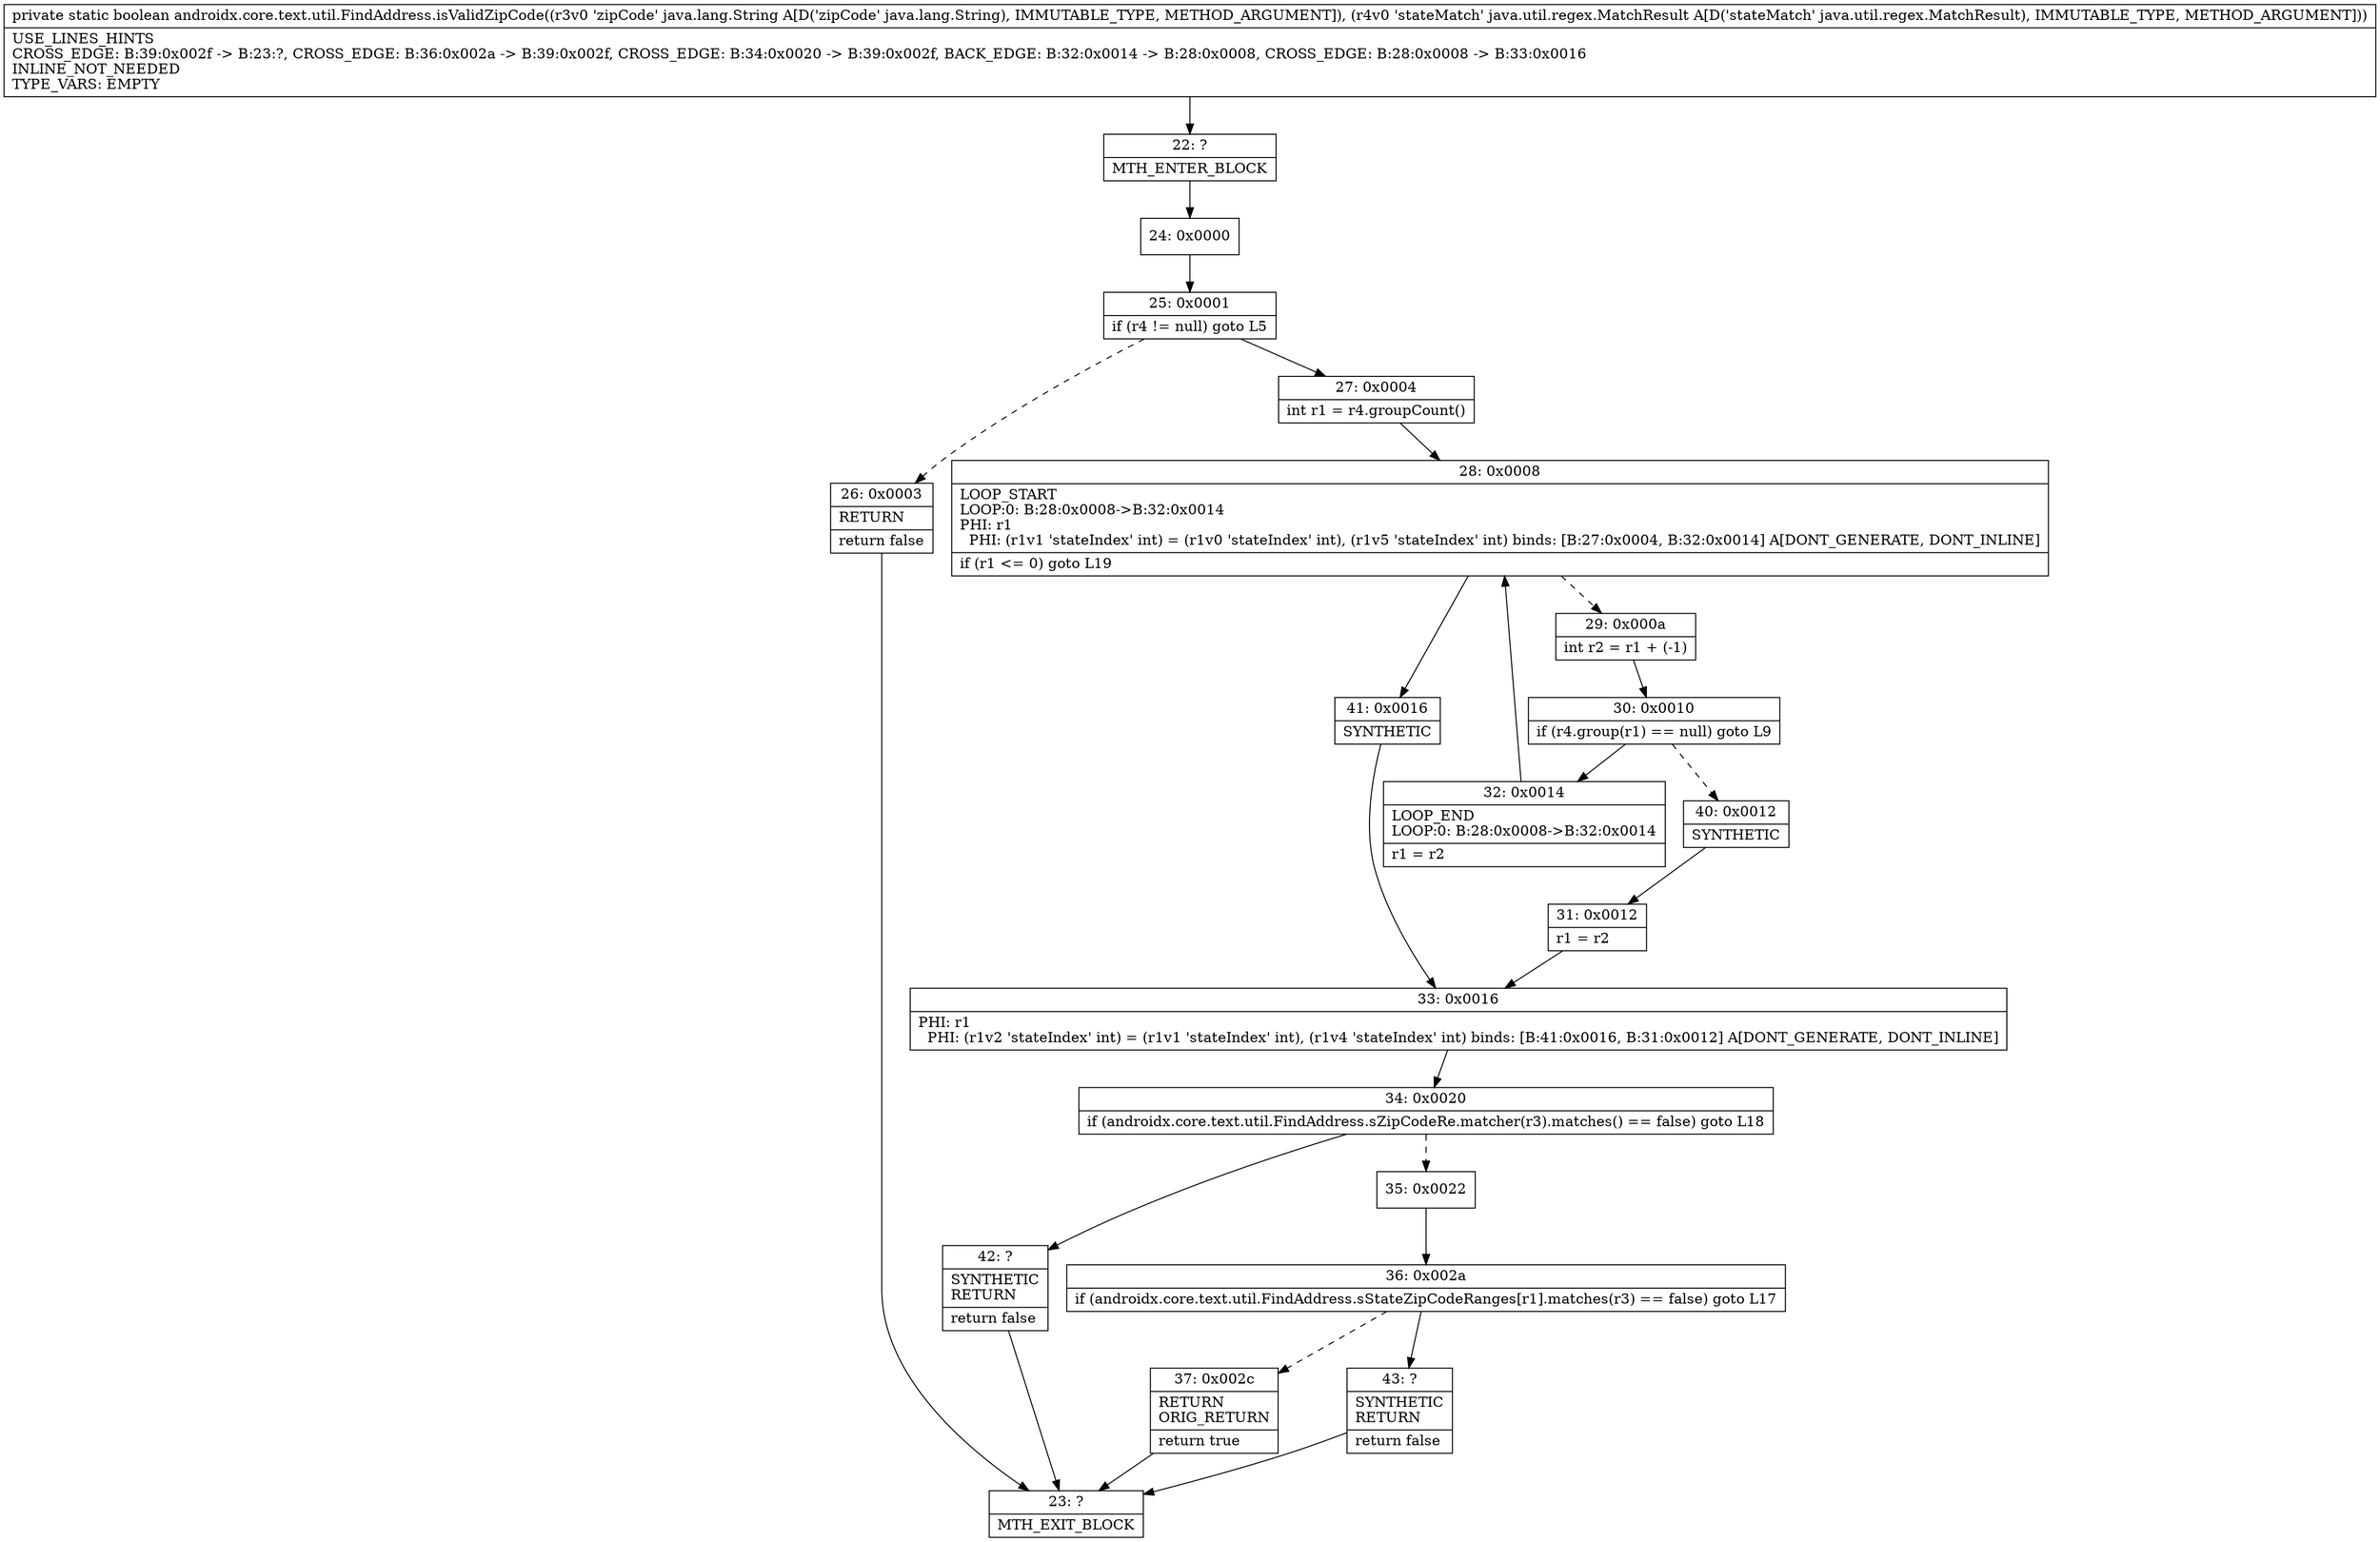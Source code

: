 digraph "CFG forandroidx.core.text.util.FindAddress.isValidZipCode(Ljava\/lang\/String;Ljava\/util\/regex\/MatchResult;)Z" {
Node_22 [shape=record,label="{22\:\ ?|MTH_ENTER_BLOCK\l}"];
Node_24 [shape=record,label="{24\:\ 0x0000}"];
Node_25 [shape=record,label="{25\:\ 0x0001|if (r4 != null) goto L5\l}"];
Node_26 [shape=record,label="{26\:\ 0x0003|RETURN\l|return false\l}"];
Node_23 [shape=record,label="{23\:\ ?|MTH_EXIT_BLOCK\l}"];
Node_27 [shape=record,label="{27\:\ 0x0004|int r1 = r4.groupCount()\l}"];
Node_28 [shape=record,label="{28\:\ 0x0008|LOOP_START\lLOOP:0: B:28:0x0008\-\>B:32:0x0014\lPHI: r1 \l  PHI: (r1v1 'stateIndex' int) = (r1v0 'stateIndex' int), (r1v5 'stateIndex' int) binds: [B:27:0x0004, B:32:0x0014] A[DONT_GENERATE, DONT_INLINE]\l|if (r1 \<= 0) goto L19\l}"];
Node_29 [shape=record,label="{29\:\ 0x000a|int r2 = r1 + (\-1)\l}"];
Node_30 [shape=record,label="{30\:\ 0x0010|if (r4.group(r1) == null) goto L9\l}"];
Node_32 [shape=record,label="{32\:\ 0x0014|LOOP_END\lLOOP:0: B:28:0x0008\-\>B:32:0x0014\l|r1 = r2\l}"];
Node_40 [shape=record,label="{40\:\ 0x0012|SYNTHETIC\l}"];
Node_31 [shape=record,label="{31\:\ 0x0012|r1 = r2\l}"];
Node_33 [shape=record,label="{33\:\ 0x0016|PHI: r1 \l  PHI: (r1v2 'stateIndex' int) = (r1v1 'stateIndex' int), (r1v4 'stateIndex' int) binds: [B:41:0x0016, B:31:0x0012] A[DONT_GENERATE, DONT_INLINE]\l}"];
Node_34 [shape=record,label="{34\:\ 0x0020|if (androidx.core.text.util.FindAddress.sZipCodeRe.matcher(r3).matches() == false) goto L18\l}"];
Node_35 [shape=record,label="{35\:\ 0x0022}"];
Node_36 [shape=record,label="{36\:\ 0x002a|if (androidx.core.text.util.FindAddress.sStateZipCodeRanges[r1].matches(r3) == false) goto L17\l}"];
Node_37 [shape=record,label="{37\:\ 0x002c|RETURN\lORIG_RETURN\l|return true\l}"];
Node_43 [shape=record,label="{43\:\ ?|SYNTHETIC\lRETURN\l|return false\l}"];
Node_42 [shape=record,label="{42\:\ ?|SYNTHETIC\lRETURN\l|return false\l}"];
Node_41 [shape=record,label="{41\:\ 0x0016|SYNTHETIC\l}"];
MethodNode[shape=record,label="{private static boolean androidx.core.text.util.FindAddress.isValidZipCode((r3v0 'zipCode' java.lang.String A[D('zipCode' java.lang.String), IMMUTABLE_TYPE, METHOD_ARGUMENT]), (r4v0 'stateMatch' java.util.regex.MatchResult A[D('stateMatch' java.util.regex.MatchResult), IMMUTABLE_TYPE, METHOD_ARGUMENT]))  | USE_LINES_HINTS\lCROSS_EDGE: B:39:0x002f \-\> B:23:?, CROSS_EDGE: B:36:0x002a \-\> B:39:0x002f, CROSS_EDGE: B:34:0x0020 \-\> B:39:0x002f, BACK_EDGE: B:32:0x0014 \-\> B:28:0x0008, CROSS_EDGE: B:28:0x0008 \-\> B:33:0x0016\lINLINE_NOT_NEEDED\lTYPE_VARS: EMPTY\l}"];
MethodNode -> Node_22;Node_22 -> Node_24;
Node_24 -> Node_25;
Node_25 -> Node_26[style=dashed];
Node_25 -> Node_27;
Node_26 -> Node_23;
Node_27 -> Node_28;
Node_28 -> Node_29[style=dashed];
Node_28 -> Node_41;
Node_29 -> Node_30;
Node_30 -> Node_32;
Node_30 -> Node_40[style=dashed];
Node_32 -> Node_28;
Node_40 -> Node_31;
Node_31 -> Node_33;
Node_33 -> Node_34;
Node_34 -> Node_35[style=dashed];
Node_34 -> Node_42;
Node_35 -> Node_36;
Node_36 -> Node_37[style=dashed];
Node_36 -> Node_43;
Node_37 -> Node_23;
Node_43 -> Node_23;
Node_42 -> Node_23;
Node_41 -> Node_33;
}


